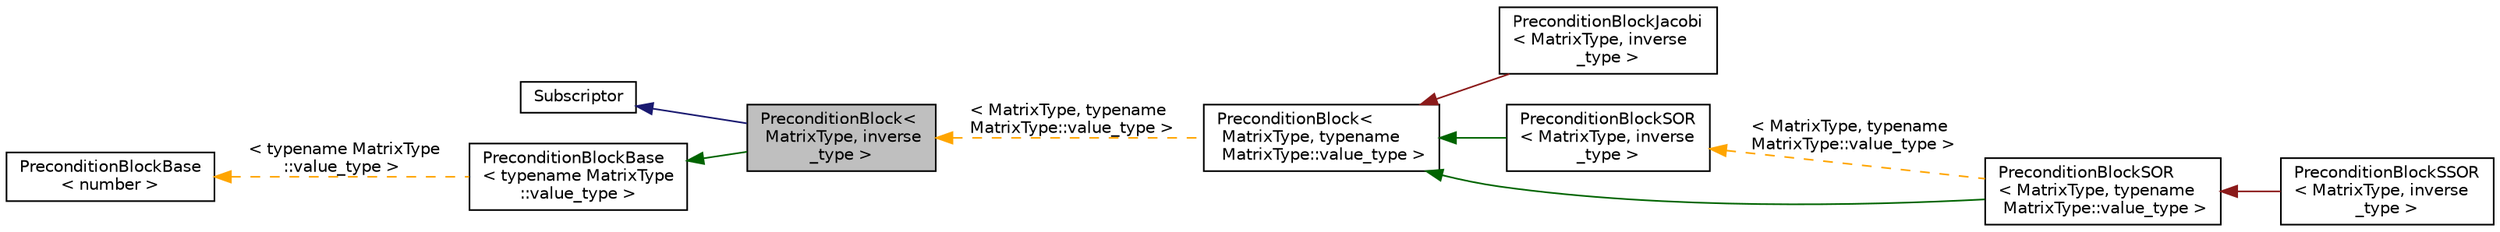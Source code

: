 digraph "PreconditionBlock&lt; MatrixType, inverse_type &gt;"
{
 // LATEX_PDF_SIZE
  edge [fontname="Helvetica",fontsize="10",labelfontname="Helvetica",labelfontsize="10"];
  node [fontname="Helvetica",fontsize="10",shape=record];
  rankdir="LR";
  Node1 [label="PreconditionBlock\<\l MatrixType, inverse\l_type \>",height=0.2,width=0.4,color="black", fillcolor="grey75", style="filled", fontcolor="black",tooltip=" "];
  Node2 -> Node1 [dir="back",color="midnightblue",fontsize="10",style="solid",fontname="Helvetica"];
  Node2 [label="Subscriptor",height=0.2,width=0.4,color="black", fillcolor="white", style="filled",URL="$classSubscriptor.html",tooltip=" "];
  Node3 -> Node1 [dir="back",color="darkgreen",fontsize="10",style="solid",fontname="Helvetica"];
  Node3 [label="PreconditionBlockBase\l\< typename MatrixType\l::value_type \>",height=0.2,width=0.4,color="black", fillcolor="white", style="filled",URL="$classPreconditionBlockBase.html",tooltip=" "];
  Node4 -> Node3 [dir="back",color="orange",fontsize="10",style="dashed",label=" \< typename MatrixType\l::value_type \>" ,fontname="Helvetica"];
  Node4 [label="PreconditionBlockBase\l\< number \>",height=0.2,width=0.4,color="black", fillcolor="white", style="filled",URL="$classPreconditionBlockBase.html",tooltip=" "];
  Node1 -> Node5 [dir="back",color="orange",fontsize="10",style="dashed",label=" \< MatrixType, typename\l MatrixType::value_type \>" ,fontname="Helvetica"];
  Node5 [label="PreconditionBlock\<\l MatrixType, typename\l MatrixType::value_type \>",height=0.2,width=0.4,color="black", fillcolor="white", style="filled",URL="$classPreconditionBlock.html",tooltip=" "];
  Node5 -> Node6 [dir="back",color="firebrick4",fontsize="10",style="solid",fontname="Helvetica"];
  Node6 [label="PreconditionBlockJacobi\l\< MatrixType, inverse\l_type \>",height=0.2,width=0.4,color="black", fillcolor="white", style="filled",URL="$classPreconditionBlockJacobi.html",tooltip=" "];
  Node5 -> Node7 [dir="back",color="darkgreen",fontsize="10",style="solid",fontname="Helvetica"];
  Node7 [label="PreconditionBlockSOR\l\< MatrixType, inverse\l_type \>",height=0.2,width=0.4,color="black", fillcolor="white", style="filled",URL="$classPreconditionBlockSOR.html",tooltip=" "];
  Node7 -> Node8 [dir="back",color="orange",fontsize="10",style="dashed",label=" \< MatrixType, typename\l MatrixType::value_type \>" ,fontname="Helvetica"];
  Node8 [label="PreconditionBlockSOR\l\< MatrixType, typename\l MatrixType::value_type \>",height=0.2,width=0.4,color="black", fillcolor="white", style="filled",URL="$classPreconditionBlockSOR.html",tooltip=" "];
  Node8 -> Node9 [dir="back",color="firebrick4",fontsize="10",style="solid",fontname="Helvetica"];
  Node9 [label="PreconditionBlockSSOR\l\< MatrixType, inverse\l_type \>",height=0.2,width=0.4,color="black", fillcolor="white", style="filled",URL="$classPreconditionBlockSSOR.html",tooltip=" "];
  Node5 -> Node8 [dir="back",color="darkgreen",fontsize="10",style="solid",fontname="Helvetica"];
}
